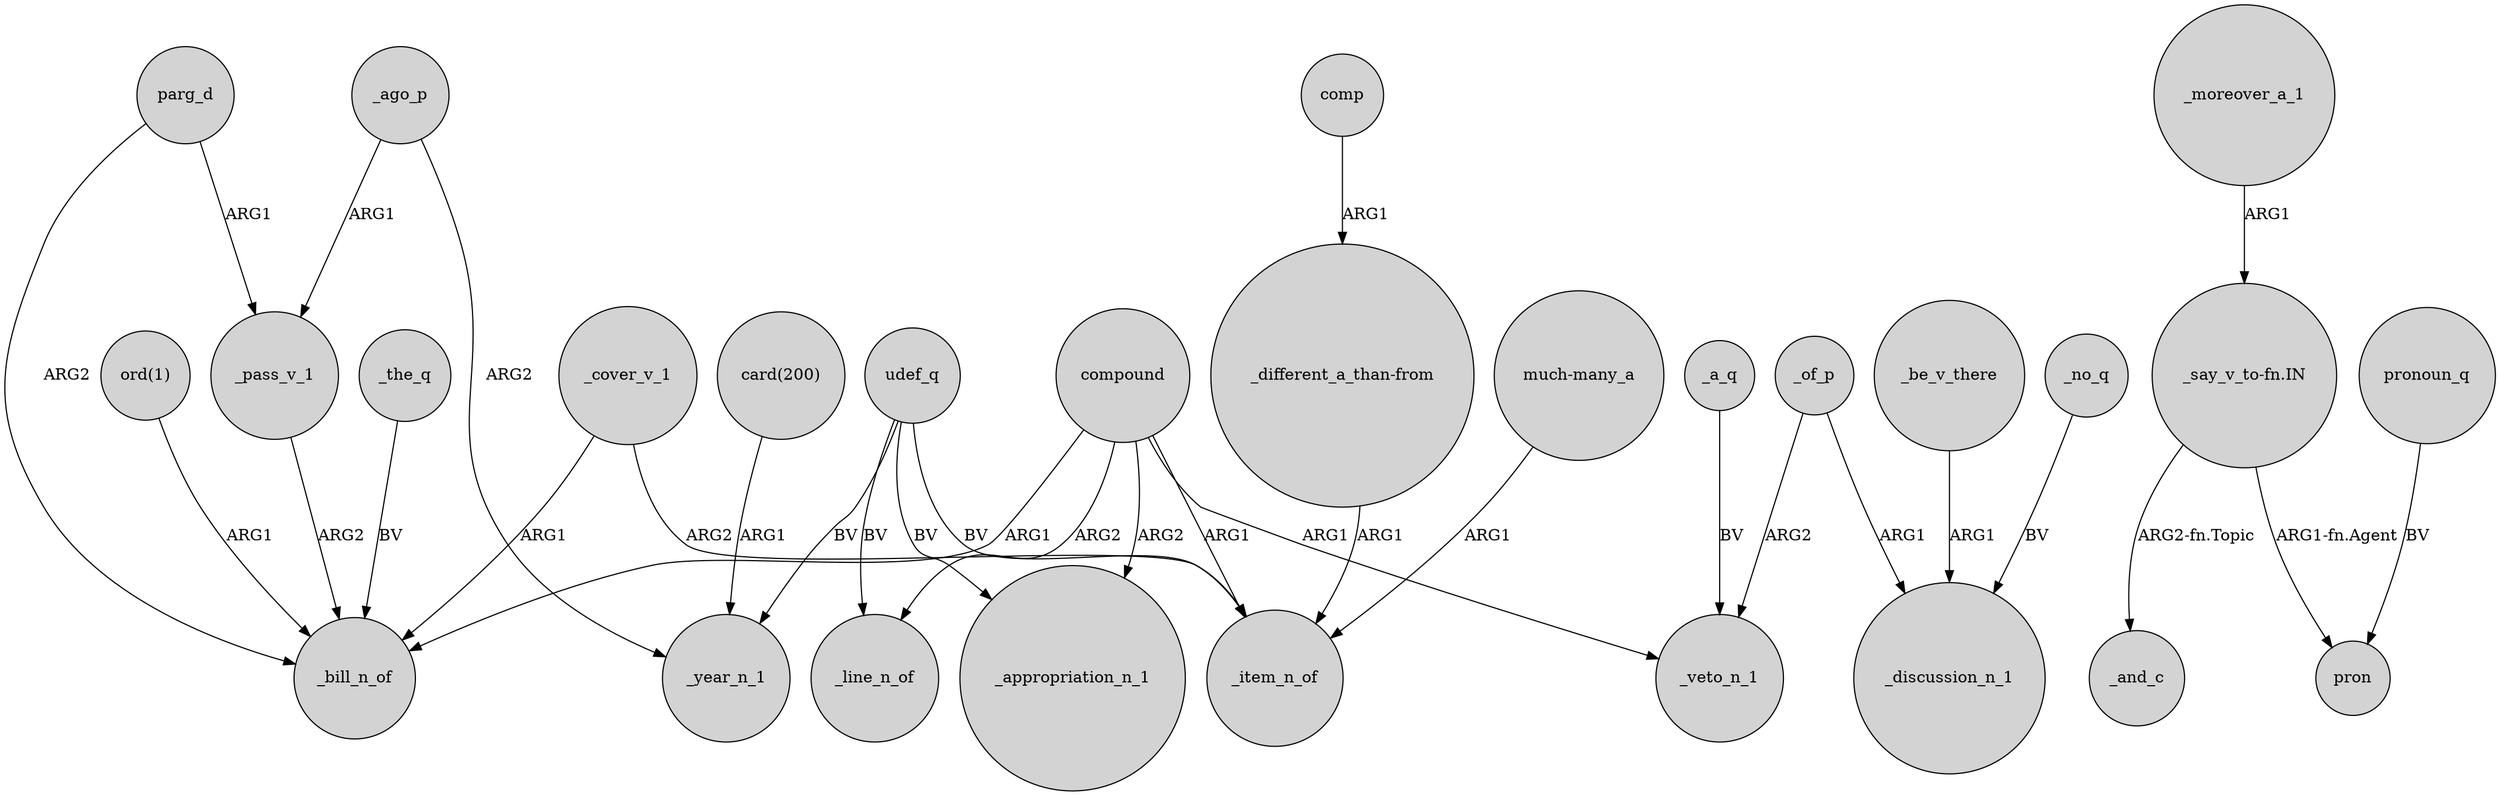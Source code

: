 digraph {
	node [shape=circle style=filled]
	_the_q -> _bill_n_of [label=BV]
	_pass_v_1 -> _bill_n_of [label=ARG2]
	compound -> _line_n_of [label=ARG2]
	"card(200)" -> _year_n_1 [label=ARG1]
	compound -> _bill_n_of [label=ARG1]
	_moreover_a_1 -> "_say_v_to-fn.IN" [label=ARG1]
	"ord(1)" -> _bill_n_of [label=ARG1]
	parg_d -> _pass_v_1 [label=ARG1]
	"_different_a_than-from" -> _item_n_of [label=ARG1]
	udef_q -> _appropriation_n_1 [label=BV]
	_cover_v_1 -> _bill_n_of [label=ARG1]
	parg_d -> _bill_n_of [label=ARG2]
	pronoun_q -> pron [label=BV]
	_ago_p -> _pass_v_1 [label=ARG1]
	_ago_p -> _year_n_1 [label=ARG2]
	udef_q -> _item_n_of [label=BV]
	_be_v_there -> _discussion_n_1 [label=ARG1]
	_of_p -> _veto_n_1 [label=ARG2]
	compound -> _item_n_of [label=ARG1]
	udef_q -> _line_n_of [label=BV]
	comp -> "_different_a_than-from" [label=ARG1]
	_of_p -> _discussion_n_1 [label=ARG1]
	"_say_v_to-fn.IN" -> _and_c [label="ARG2-fn.Topic"]
	_no_q -> _discussion_n_1 [label=BV]
	"much-many_a" -> _item_n_of [label=ARG1]
	compound -> _appropriation_n_1 [label=ARG2]
	"_say_v_to-fn.IN" -> pron [label="ARG1-fn.Agent"]
	_a_q -> _veto_n_1 [label=BV]
	udef_q -> _year_n_1 [label=BV]
	_cover_v_1 -> _item_n_of [label=ARG2]
	compound -> _veto_n_1 [label=ARG1]
}
